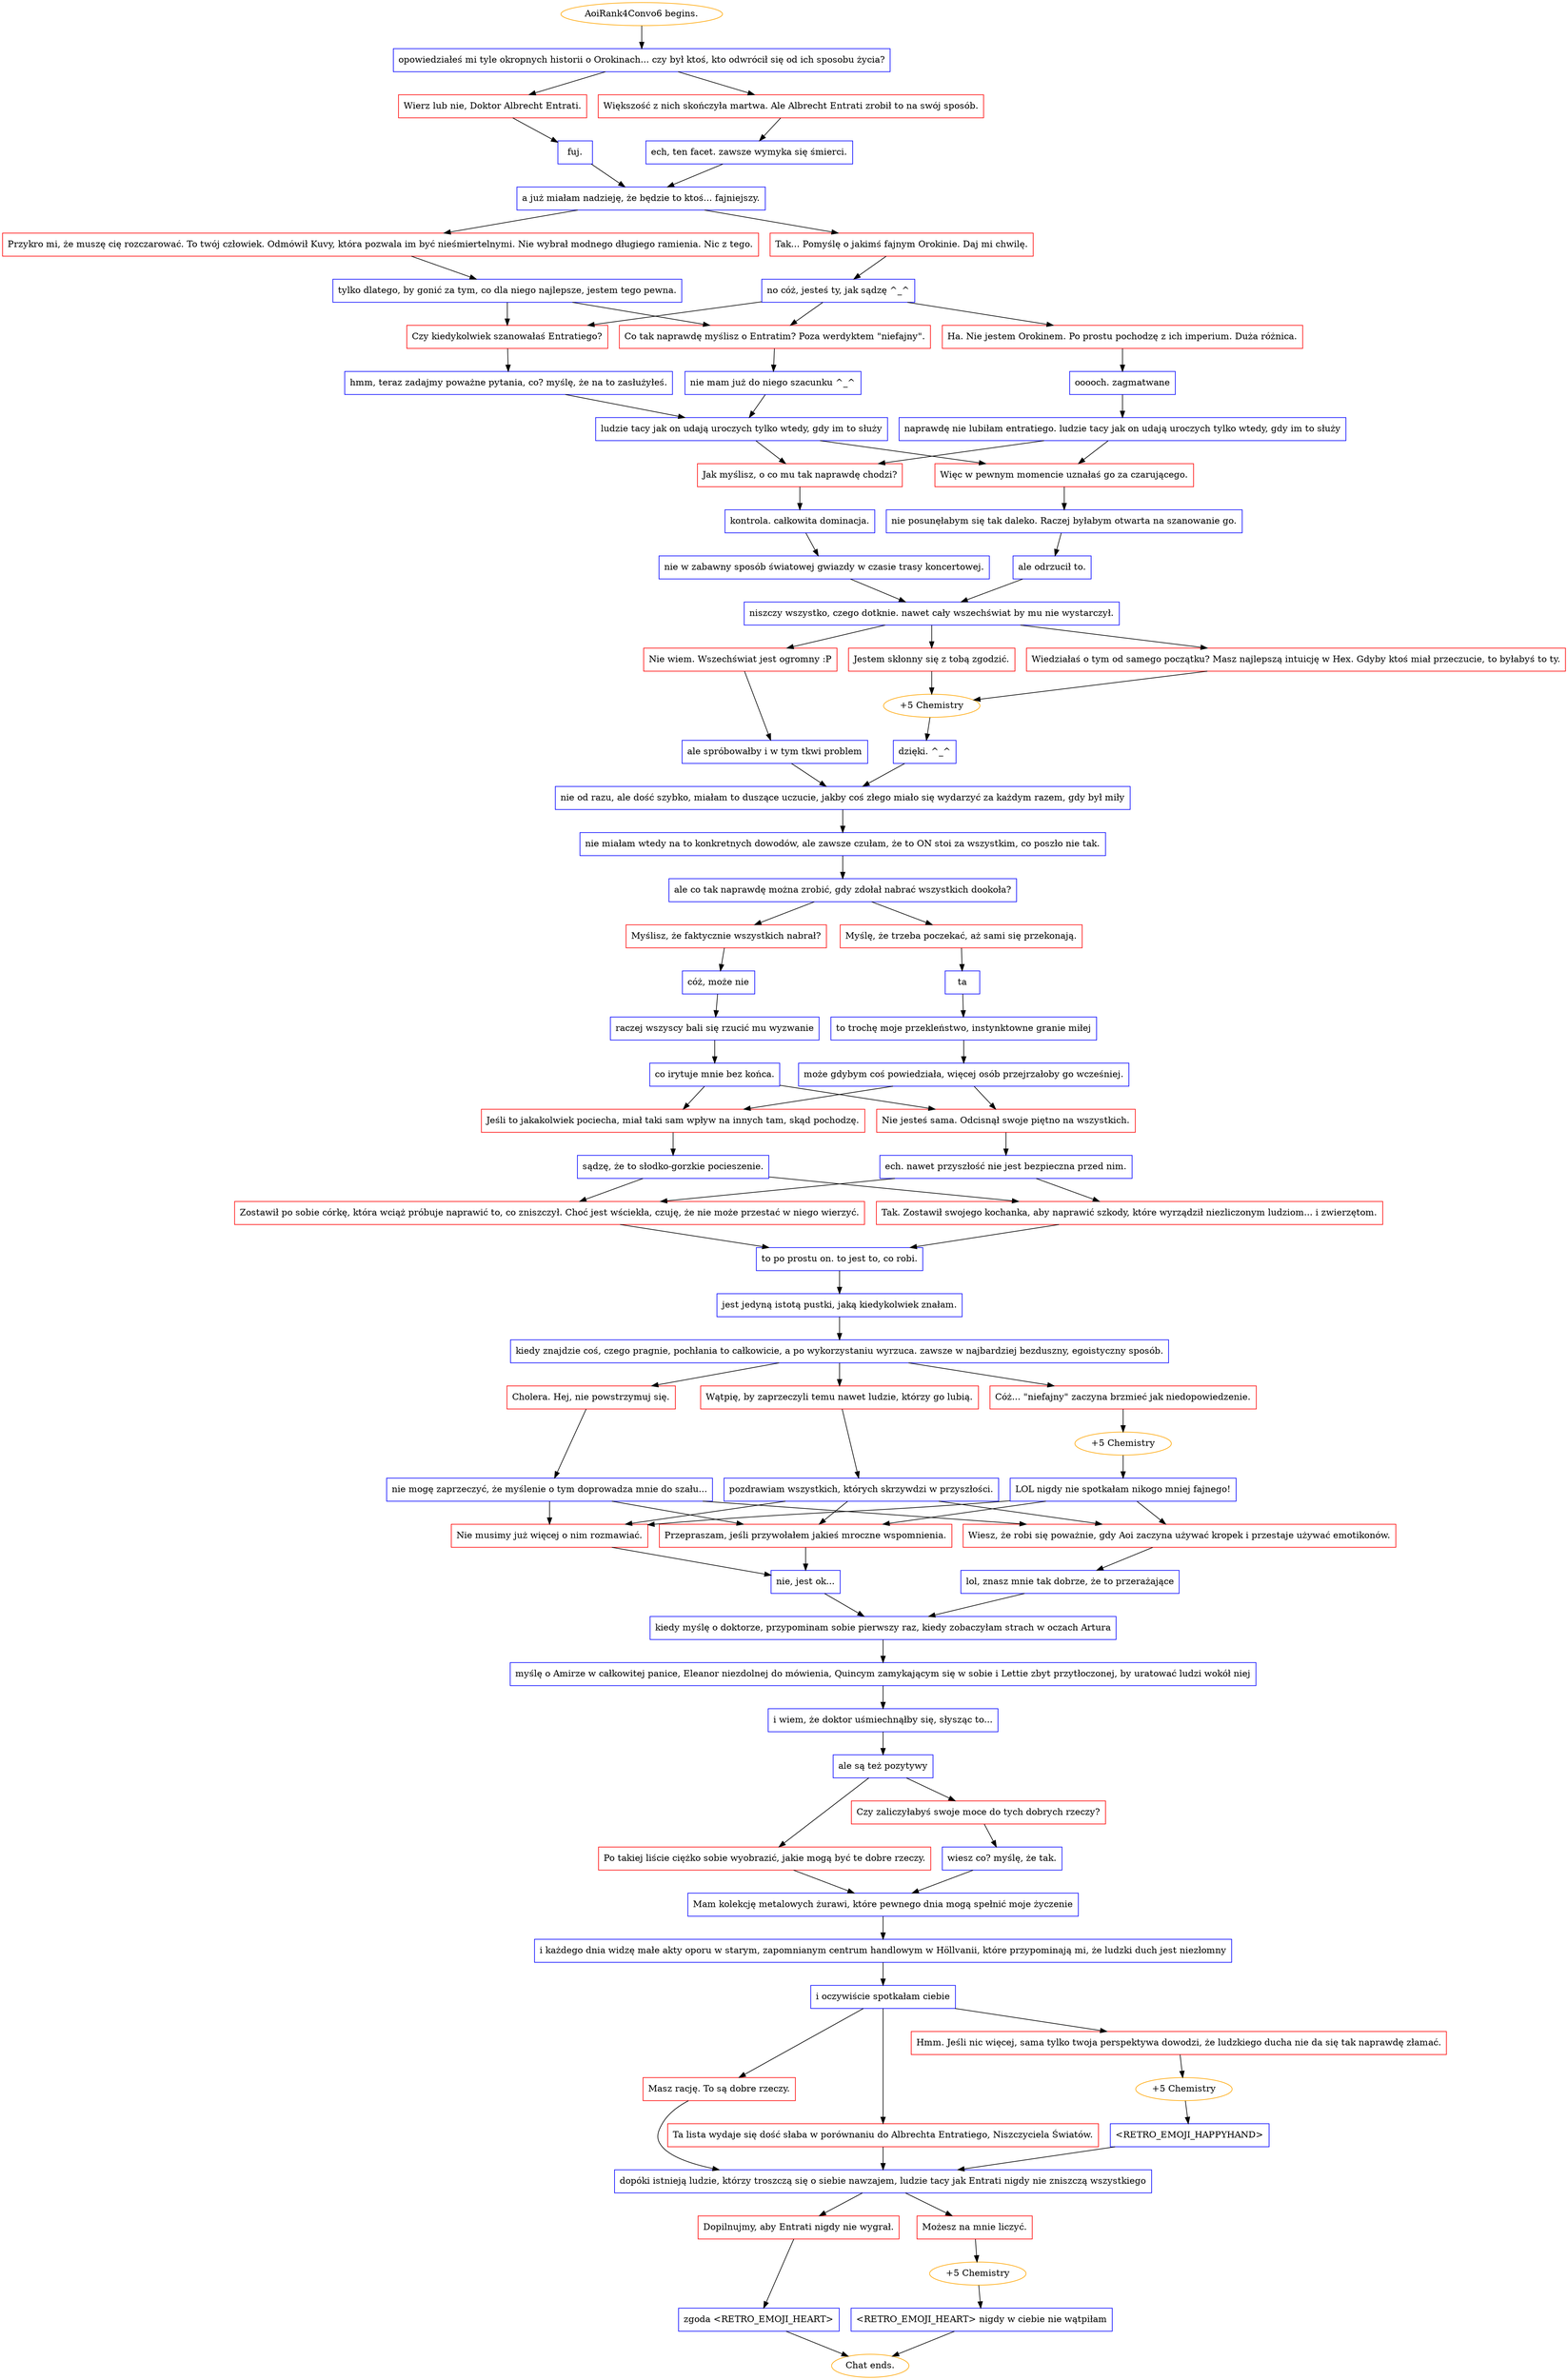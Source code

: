 digraph {
	"AoiRank4Convo6 begins." [color=orange];
		"AoiRank4Convo6 begins." -> j292441731;
	j292441731 [label="opowiedziałeś mi tyle okropnych historii o Orokinach... czy był ktoś, kto odwrócił się od ich sposobu życia?",shape=box,color=blue];
		j292441731 -> j3118985980;
		j292441731 -> j1113207288;
	j3118985980 [label="Wierz lub nie, Doktor Albrecht Entrati.",shape=box,color=red];
		j3118985980 -> j1996773537;
	j1113207288 [label="Większość z nich skończyła martwa. Ale Albrecht Entrati zrobił to na swój sposób.",shape=box,color=red];
		j1113207288 -> j3080986693;
	j1996773537 [label="fuj.",shape=box,color=blue];
		j1996773537 -> j932425438;
	j3080986693 [label="ech, ten facet. zawsze wymyka się śmierci.",shape=box,color=blue];
		j3080986693 -> j932425438;
	j932425438 [label="a już miałam nadzieję, że będzie to ktoś... fajniejszy.",shape=box,color=blue];
		j932425438 -> j2231133346;
		j932425438 -> j3465312885;
	j2231133346 [label="Przykro mi, że muszę cię rozczarować. To twój człowiek. Odmówił Kuvy, która pozwala im być nieśmiertelnymi. Nie wybrał modnego długiego ramienia. Nic z tego.",shape=box,color=red];
		j2231133346 -> j3310551421;
	j3465312885 [label="Tak... Pomyślę o jakimś fajnym Orokinie. Daj mi chwilę.",shape=box,color=red];
		j3465312885 -> j912487487;
	j3310551421 [label="tylko dlatego, by gonić za tym, co dla niego najlepsze, jestem tego pewna.",shape=box,color=blue];
		j3310551421 -> j298534666;
		j3310551421 -> j288241922;
	j912487487 [label="no cóż, jesteś ty, jak sądzę ^_^",shape=box,color=blue];
		j912487487 -> j298534666;
		j912487487 -> j288241922;
		j912487487 -> j2737729225;
	j298534666 [label="Czy kiedykolwiek szanowałaś Entratiego?",shape=box,color=red];
		j298534666 -> j803418680;
	j288241922 [label="Co tak naprawdę myślisz o Entratim? Poza werdyktem \"niefajny\".",shape=box,color=red];
		j288241922 -> j777619344;
	j2737729225 [label="Ha. Nie jestem Orokinem. Po prostu pochodzę z ich imperium. Duża różnica.",shape=box,color=red];
		j2737729225 -> j4192847339;
	j803418680 [label="hmm, teraz zadajmy poważne pytania, co? myślę, że na to zasłużyłeś.",shape=box,color=blue];
		j803418680 -> j2156114407;
	j777619344 [label="nie mam już do niego szacunku ^_^",shape=box,color=blue];
		j777619344 -> j2156114407;
	j4192847339 [label="ooooch. zagmatwane",shape=box,color=blue];
		j4192847339 -> j3888214487;
	j2156114407 [label="ludzie tacy jak on udają uroczych tylko wtedy, gdy im to służy",shape=box,color=blue];
		j2156114407 -> j2495264480;
		j2156114407 -> j3451863918;
	j3888214487 [label="naprawdę nie lubiłam entratiego. ludzie tacy jak on udają uroczych tylko wtedy, gdy im to służy",shape=box,color=blue];
		j3888214487 -> j2495264480;
		j3888214487 -> j3451863918;
	j2495264480 [label="Jak myślisz, o co mu tak naprawdę chodzi?",shape=box,color=red];
		j2495264480 -> j987501966;
	j3451863918 [label="Więc w pewnym momencie uznałaś go za czarującego.",shape=box,color=red];
		j3451863918 -> j2576782696;
	j987501966 [label="kontrola. całkowita dominacja.",shape=box,color=blue];
		j987501966 -> j3012654150;
	j2576782696 [label="nie posunęłabym się tak daleko. Raczej byłabym otwarta na szanowanie go.",shape=box,color=blue];
		j2576782696 -> j512760163;
	j3012654150 [label="nie w zabawny sposób światowej gwiazdy w czasie trasy koncertowej.",shape=box,color=blue];
		j3012654150 -> j4294500382;
	j512760163 [label="ale odrzucił to.",shape=box,color=blue];
		j512760163 -> j4294500382;
	j4294500382 [label="niszczy wszystko, czego dotknie. nawet cały wszechświat by mu nie wystarczył.",shape=box,color=blue];
		j4294500382 -> j399448620;
		j4294500382 -> j3905374474;
		j4294500382 -> j3330047689;
	j399448620 [label="Wiedziałaś o tym od samego początku? Masz najlepszą intuicję w Hex. Gdyby ktoś miał przeczucie, to byłabyś to ty.",shape=box,color=red];
		j399448620 -> j663956195;
	j3905374474 [label="Jestem skłonny się z tobą zgodzić.",shape=box,color=red];
		j3905374474 -> j663956195;
	j3330047689 [label="Nie wiem. Wszechświat jest ogromny :P",shape=box,color=red];
		j3330047689 -> j3250105753;
	j663956195 [label="+5 Chemistry",color=orange];
		j663956195 -> j3346864880;
	j3250105753 [label="ale spróbowałby i w tym tkwi problem",shape=box,color=blue];
		j3250105753 -> j3640142950;
	j3346864880 [label="dzięki. ^_^",shape=box,color=blue];
		j3346864880 -> j3640142950;
	j3640142950 [label="nie od razu, ale dość szybko, miałam to duszące uczucie, jakby coś złego miało się wydarzyć za każdym razem, gdy był miły",shape=box,color=blue];
		j3640142950 -> j3575708475;
	j3575708475 [label="nie miałam wtedy na to konkretnych dowodów, ale zawsze czułam, że to ON stoi za wszystkim, co poszło nie tak.",shape=box,color=blue];
		j3575708475 -> j3403132708;
	j3403132708 [label="ale co tak naprawdę można zrobić, gdy zdołał nabrać wszystkich dookoła?",shape=box,color=blue];
		j3403132708 -> j2381403255;
		j3403132708 -> j4209789069;
	j2381403255 [label="Myślisz, że faktycznie wszystkich nabrał?",shape=box,color=red];
		j2381403255 -> j301755712;
	j4209789069 [label="Myślę, że trzeba poczekać, aż sami się przekonają.",shape=box,color=red];
		j4209789069 -> j947023335;
	j301755712 [label="cóż, może nie",shape=box,color=blue];
		j301755712 -> j4117299322;
	j947023335 [label="ta",shape=box,color=blue];
		j947023335 -> j2188659426;
	j4117299322 [label="raczej wszyscy bali się rzucić mu wyzwanie",shape=box,color=blue];
		j4117299322 -> j2246233599;
	j2188659426 [label="to trochę moje przekleństwo, instynktowne granie miłej",shape=box,color=blue];
		j2188659426 -> j6233449;
	j2246233599 [label="co irytuje mnie bez końca.",shape=box,color=blue];
		j2246233599 -> j480347451;
		j2246233599 -> j476190976;
	j6233449 [label="może gdybym coś powiedziała, więcej osób przejrzałoby go wcześniej.",shape=box,color=blue];
		j6233449 -> j480347451;
		j6233449 -> j476190976;
	j480347451 [label="Jeśli to jakakolwiek pociecha, miał taki sam wpływ na innych tam, skąd pochodzę.",shape=box,color=red];
		j480347451 -> j4162570411;
	j476190976 [label="Nie jesteś sama. Odcisnął swoje piętno na wszystkich.",shape=box,color=red];
		j476190976 -> j1807318606;
	j4162570411 [label="sądzę, że to słodko-gorzkie pocieszenie.",shape=box,color=blue];
		j4162570411 -> j1502598894;
		j4162570411 -> j1996372933;
	j1807318606 [label="ech. nawet przyszłość nie jest bezpieczna przed nim.",shape=box,color=blue];
		j1807318606 -> j1502598894;
		j1807318606 -> j1996372933;
	j1502598894 [label="Zostawił po sobie córkę, która wciąż próbuje naprawić to, co zniszczył. Choć jest wściekła, czuję, że nie może przestać w niego wierzyć.",shape=box,color=red];
		j1502598894 -> j3093554877;
	j1996372933 [label="Tak. Zostawił swojego kochanka, aby naprawić szkody, które wyrządził niezliczonym ludziom... i zwierzętom.",shape=box,color=red];
		j1996372933 -> j3093554877;
	j3093554877 [label="to po prostu on. to jest to, co robi.",shape=box,color=blue];
		j3093554877 -> j2841947712;
	j2841947712 [label="jest jedyną istotą pustki, jaką kiedykolwiek znałam.",shape=box,color=blue];
		j2841947712 -> j473165105;
	j473165105 [label="kiedy znajdzie coś, czego pragnie, pochłania to całkowicie, a po wykorzystaniu wyrzuca. zawsze w najbardziej bezduszny, egoistyczny sposób.",shape=box,color=blue];
		j473165105 -> j2698025494;
		j473165105 -> j272970277;
		j473165105 -> j2847795997;
	j2698025494 [label="Cóż... \"niefajny\" zaczyna brzmieć jak niedopowiedzenie.",shape=box,color=red];
		j2698025494 -> j144219797;
	j272970277 [label="Cholera. Hej, nie powstrzymuj się.",shape=box,color=red];
		j272970277 -> j1756153150;
	j2847795997 [label="Wątpię, by zaprzeczyli temu nawet ludzie, którzy go lubią.",shape=box,color=red];
		j2847795997 -> j2256394188;
	j144219797 [label="+5 Chemistry",color=orange];
		j144219797 -> j3831674602;
	j1756153150 [label="nie mogę zaprzeczyć, że myślenie o tym doprowadza mnie do szału...",shape=box,color=blue];
		j1756153150 -> j14493721;
		j1756153150 -> j3066498129;
		j1756153150 -> j1295647500;
	j2256394188 [label="pozdrawiam wszystkich, których skrzywdzi w przyszłości.",shape=box,color=blue];
		j2256394188 -> j14493721;
		j2256394188 -> j3066498129;
		j2256394188 -> j1295647500;
	j3831674602 [label="LOL nigdy nie spotkałam nikogo mniej fajnego!",shape=box,color=blue];
		j3831674602 -> j14493721;
		j3831674602 -> j3066498129;
		j3831674602 -> j1295647500;
	j14493721 [label="Przepraszam, jeśli przywołałem jakieś mroczne wspomnienia.",shape=box,color=red];
		j14493721 -> j4156433904;
	j3066498129 [label="Nie musimy już więcej o nim rozmawiać.",shape=box,color=red];
		j3066498129 -> j4156433904;
	j1295647500 [label="Wiesz, że robi się poważnie, gdy Aoi zaczyna używać kropek i przestaje używać emotikonów.",shape=box,color=red];
		j1295647500 -> j1500140775;
	j4156433904 [label="nie, jest ok...",shape=box,color=blue];
		j4156433904 -> j4220655336;
	j1500140775 [label="lol, znasz mnie tak dobrze, że to przerażające",shape=box,color=blue];
		j1500140775 -> j4220655336;
	j4220655336 [label="kiedy myślę o doktorze, przypominam sobie pierwszy raz, kiedy zobaczyłam strach w oczach Artura",shape=box,color=blue];
		j4220655336 -> j4212014202;
	j4212014202 [label="myślę o Amirze w całkowitej panice, Eleanor niezdolnej do mówienia, Quincym zamykającym się w sobie i Lettie zbyt przytłoczonej, by uratować ludzi wokół niej",shape=box,color=blue];
		j4212014202 -> j3267992428;
	j3267992428 [label="i wiem, że doktor uśmiechnąłby się, słysząc to...",shape=box,color=blue];
		j3267992428 -> j647716679;
	j647716679 [label="ale są też pozytywy",shape=box,color=blue];
		j647716679 -> j845635409;
		j647716679 -> j3597075242;
	j845635409 [label="Po takiej liście ciężko sobie wyobrazić, jakie mogą być te dobre rzeczy.",shape=box,color=red];
		j845635409 -> j4237198236;
	j3597075242 [label="Czy zaliczyłabyś swoje moce do tych dobrych rzeczy?",shape=box,color=red];
		j3597075242 -> j2842323608;
	j4237198236 [label="Mam kolekcję metalowych żurawi, które pewnego dnia mogą spełnić moje życzenie",shape=box,color=blue];
		j4237198236 -> j1716964859;
	j2842323608 [label="wiesz co? myślę, że tak.",shape=box,color=blue];
		j2842323608 -> j4237198236;
	j1716964859 [label="i każdego dnia widzę małe akty oporu w starym, zapomnianym centrum handlowym w Höllvanii, które przypominają mi, że ludzki duch jest niezłomny",shape=box,color=blue];
		j1716964859 -> j838158609;
	j838158609 [label="i oczywiście spotkałam ciebie",shape=box,color=blue];
		j838158609 -> j3403537761;
		j838158609 -> j2937211431;
		j838158609 -> j2203831515;
	j3403537761 [label="Hmm. Jeśli nic więcej, sama tylko twoja perspektywa dowodzi, że ludzkiego ducha nie da się tak naprawdę złamać.",shape=box,color=red];
		j3403537761 -> j3123070915;
	j2937211431 [label="Masz rację. To są dobre rzeczy.",shape=box,color=red];
		j2937211431 -> j325087162;
	j2203831515 [label="Ta lista wydaje się dość słaba w porównaniu do Albrechta Entratiego, Niszczyciela Światów.",shape=box,color=red];
		j2203831515 -> j325087162;
	j3123070915 [label="+5 Chemistry",color=orange];
		j3123070915 -> j3267346613;
	j325087162 [label="dopóki istnieją ludzie, którzy troszczą się o siebie nawzajem, ludzie tacy jak Entrati nigdy nie zniszczą wszystkiego",shape=box,color=blue];
		j325087162 -> j3227975465;
		j325087162 -> j1121469959;
	j3267346613 [label="<RETRO_EMOJI_HAPPYHAND>",shape=box,color=blue];
		j3267346613 -> j325087162;
	j3227975465 [label="Dopilnujmy, aby Entrati nigdy nie wygrał.",shape=box,color=red];
		j3227975465 -> j3162594829;
	j1121469959 [label="Możesz na mnie liczyć.",shape=box,color=red];
		j1121469959 -> j2838606282;
	j3162594829 [label="zgoda <RETRO_EMOJI_HEART>",shape=box,color=blue];
		j3162594829 -> "Chat ends.";
	j2838606282 [label="+5 Chemistry",color=orange];
		j2838606282 -> j3990894965;
	"Chat ends." [color=orange];
	j3990894965 [label="<RETRO_EMOJI_HEART> nigdy w ciebie nie wątpiłam",shape=box,color=blue];
		j3990894965 -> "Chat ends.";
}